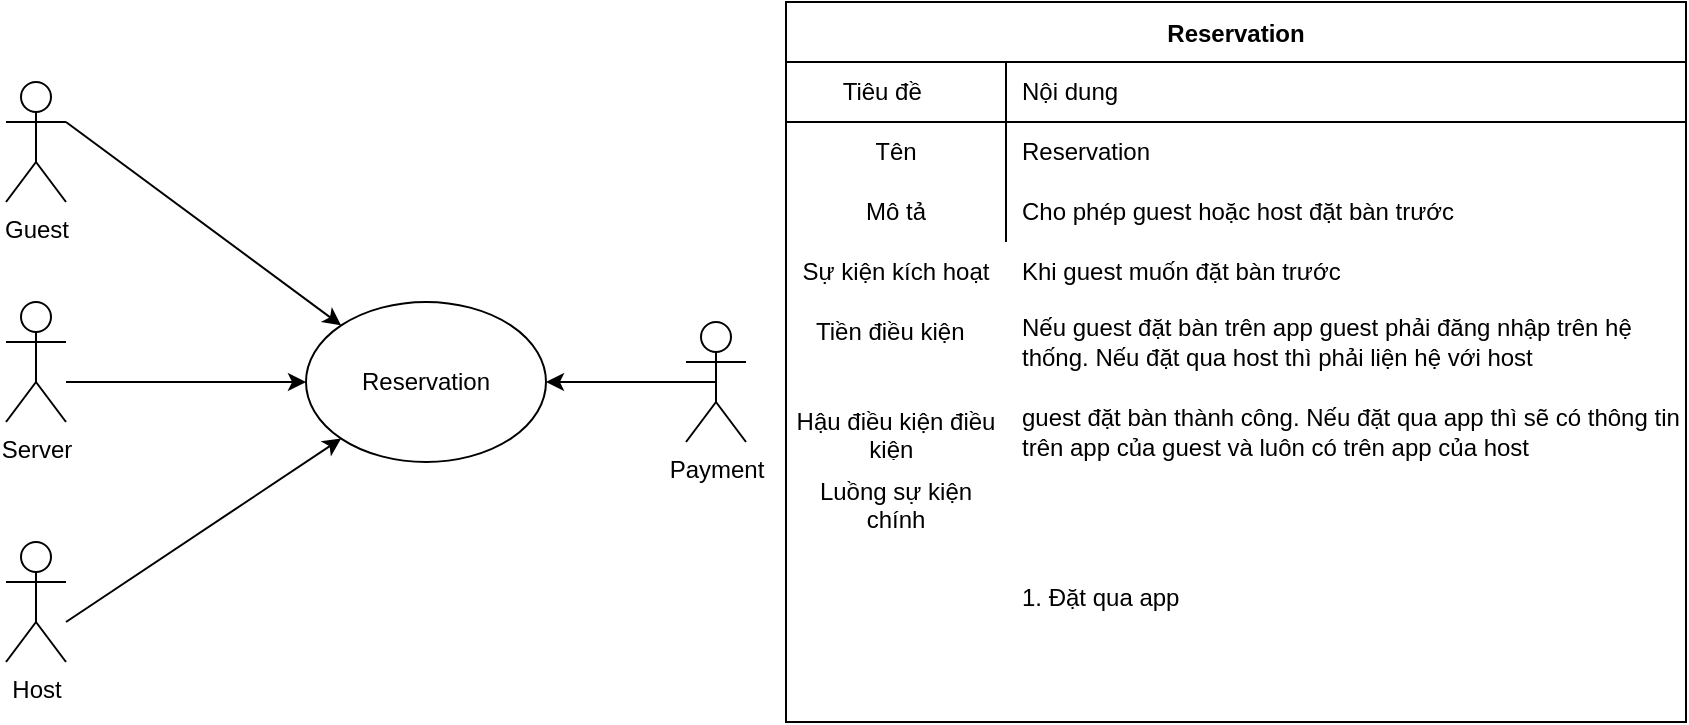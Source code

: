 <mxfile version="15.8.3" type="device"><diagram id="sM-oWTT8C37mHdTifCyK" name="Page-1"><mxGraphModel dx="1422" dy="754" grid="1" gridSize="10" guides="1" tooltips="1" connect="1" arrows="1" fold="1" page="1" pageScale="1" pageWidth="850" pageHeight="1100" math="0" shadow="0"><root><mxCell id="0"/><mxCell id="1" parent="0"/><mxCell id="Ahv8ZuXuYwNWO27f7WBv-1" value="Guest" style="shape=umlActor;verticalLabelPosition=bottom;verticalAlign=top;html=1;outlineConnect=0;" parent="1" vertex="1"><mxGeometry x="10" y="40" width="30" height="60" as="geometry"/></mxCell><mxCell id="Ahv8ZuXuYwNWO27f7WBv-5" value="Host" style="shape=umlActor;verticalLabelPosition=bottom;verticalAlign=top;html=1;outlineConnect=0;" parent="1" vertex="1"><mxGeometry x="10" y="270" width="30" height="60" as="geometry"/></mxCell><mxCell id="Ahv8ZuXuYwNWO27f7WBv-6" value="Server" style="shape=umlActor;verticalLabelPosition=bottom;verticalAlign=top;html=1;outlineConnect=0;" parent="1" vertex="1"><mxGeometry x="10" y="150" width="30" height="60" as="geometry"/></mxCell><mxCell id="Ahv8ZuXuYwNWO27f7WBv-12" style="edgeStyle=orthogonalEdgeStyle;rounded=0;orthogonalLoop=1;jettySize=auto;html=1;exitX=0.5;exitY=0.5;exitDx=0;exitDy=0;exitPerimeter=0;entryX=1;entryY=0.5;entryDx=0;entryDy=0;" parent="1" source="Ahv8ZuXuYwNWO27f7WBv-7" target="Ahv8ZuXuYwNWO27f7WBv-8" edge="1"><mxGeometry relative="1" as="geometry"><mxPoint x="410" y="200" as="targetPoint"/></mxGeometry></mxCell><mxCell id="Ahv8ZuXuYwNWO27f7WBv-7" value="Payment" style="shape=umlActor;verticalLabelPosition=bottom;verticalAlign=top;html=1;outlineConnect=0;" parent="1" vertex="1"><mxGeometry x="350" y="160" width="30" height="60" as="geometry"/></mxCell><mxCell id="Ahv8ZuXuYwNWO27f7WBv-8" value="Reservation" style="ellipse;whiteSpace=wrap;html=1;" parent="1" vertex="1"><mxGeometry x="160" y="150" width="120" height="80" as="geometry"/></mxCell><mxCell id="Ahv8ZuXuYwNWO27f7WBv-9" value="" style="endArrow=classic;html=1;rounded=0;exitX=1;exitY=0.333;exitDx=0;exitDy=0;exitPerimeter=0;entryX=0;entryY=0;entryDx=0;entryDy=0;" parent="1" source="Ahv8ZuXuYwNWO27f7WBv-1" target="Ahv8ZuXuYwNWO27f7WBv-8" edge="1"><mxGeometry width="50" height="50" relative="1" as="geometry"><mxPoint x="400" y="420" as="sourcePoint"/><mxPoint x="450" y="370" as="targetPoint"/></mxGeometry></mxCell><mxCell id="Ahv8ZuXuYwNWO27f7WBv-10" value="" style="endArrow=classic;html=1;rounded=0;exitX=1;exitY=0.333;exitDx=0;exitDy=0;exitPerimeter=0;entryX=0;entryY=1;entryDx=0;entryDy=0;" parent="1" target="Ahv8ZuXuYwNWO27f7WBv-8" edge="1"><mxGeometry width="50" height="50" relative="1" as="geometry"><mxPoint x="40" y="310" as="sourcePoint"/><mxPoint x="177.574" y="411.716" as="targetPoint"/></mxGeometry></mxCell><mxCell id="Ahv8ZuXuYwNWO27f7WBv-11" value="" style="endArrow=classic;html=1;rounded=0;exitX=1;exitY=0.333;exitDx=0;exitDy=0;exitPerimeter=0;entryX=0;entryY=0.5;entryDx=0;entryDy=0;" parent="1" target="Ahv8ZuXuYwNWO27f7WBv-8" edge="1"><mxGeometry width="50" height="50" relative="1" as="geometry"><mxPoint x="40" y="190" as="sourcePoint"/><mxPoint x="177.574" y="291.716" as="targetPoint"/></mxGeometry></mxCell><mxCell id="Ahv8ZuXuYwNWO27f7WBv-31" value="Reservation" style="shape=table;startSize=30;container=1;collapsible=0;childLayout=tableLayout;fixedRows=1;rowLines=0;fontStyle=1;align=center;pointerEvents=1;" parent="1" vertex="1"><mxGeometry x="400" width="450" height="360" as="geometry"/></mxCell><mxCell id="Ahv8ZuXuYwNWO27f7WBv-32" value="" style="shape=partialRectangle;html=1;whiteSpace=wrap;collapsible=0;dropTarget=0;pointerEvents=1;fillColor=none;top=0;left=0;bottom=1;right=0;points=[[0,0.5],[1,0.5]];portConstraint=eastwest;" parent="Ahv8ZuXuYwNWO27f7WBv-31" vertex="1"><mxGeometry y="30" width="450" height="30" as="geometry"/></mxCell><mxCell id="Ahv8ZuXuYwNWO27f7WBv-33" value="Tiêu đề&amp;nbsp;&lt;span style=&quot;white-space: pre&quot;&gt;&#9;&lt;/span&gt;" style="shape=partialRectangle;html=1;whiteSpace=wrap;connectable=0;fillColor=none;top=0;left=0;bottom=0;right=0;overflow=hidden;pointerEvents=1;" parent="Ahv8ZuXuYwNWO27f7WBv-32" vertex="1"><mxGeometry width="110" height="30" as="geometry"><mxRectangle width="110" height="30" as="alternateBounds"/></mxGeometry></mxCell><mxCell id="Ahv8ZuXuYwNWO27f7WBv-34" value="Nội dung" style="shape=partialRectangle;html=1;whiteSpace=wrap;connectable=0;fillColor=none;top=0;left=0;bottom=0;right=0;align=left;spacingLeft=6;overflow=hidden;pointerEvents=1;" parent="Ahv8ZuXuYwNWO27f7WBv-32" vertex="1"><mxGeometry x="110" width="340" height="30" as="geometry"><mxRectangle width="340" height="30" as="alternateBounds"/></mxGeometry></mxCell><mxCell id="Ahv8ZuXuYwNWO27f7WBv-35" value="" style="shape=partialRectangle;html=1;whiteSpace=wrap;collapsible=0;dropTarget=0;pointerEvents=1;fillColor=none;top=0;left=0;bottom=0;right=0;points=[[0,0.5],[1,0.5]];portConstraint=eastwest;" parent="Ahv8ZuXuYwNWO27f7WBv-31" vertex="1"><mxGeometry y="60" width="450" height="30" as="geometry"/></mxCell><mxCell id="Ahv8ZuXuYwNWO27f7WBv-36" value="Tên" style="shape=partialRectangle;html=1;whiteSpace=wrap;connectable=0;fillColor=none;top=0;left=0;bottom=0;right=0;overflow=hidden;pointerEvents=1;" parent="Ahv8ZuXuYwNWO27f7WBv-35" vertex="1"><mxGeometry width="110" height="30" as="geometry"><mxRectangle width="110" height="30" as="alternateBounds"/></mxGeometry></mxCell><mxCell id="Ahv8ZuXuYwNWO27f7WBv-37" value="Reservation" style="shape=partialRectangle;html=1;whiteSpace=wrap;connectable=0;fillColor=none;top=0;left=0;bottom=0;right=0;align=left;spacingLeft=6;overflow=hidden;pointerEvents=1;" parent="Ahv8ZuXuYwNWO27f7WBv-35" vertex="1"><mxGeometry x="110" width="340" height="30" as="geometry"><mxRectangle width="340" height="30" as="alternateBounds"/></mxGeometry></mxCell><mxCell id="Ahv8ZuXuYwNWO27f7WBv-38" value="" style="shape=partialRectangle;html=1;whiteSpace=wrap;collapsible=0;dropTarget=0;pointerEvents=1;fillColor=none;top=0;left=0;bottom=0;right=0;points=[[0,0.5],[1,0.5]];portConstraint=eastwest;" parent="Ahv8ZuXuYwNWO27f7WBv-31" vertex="1"><mxGeometry y="90" width="450" height="30" as="geometry"/></mxCell><mxCell id="Ahv8ZuXuYwNWO27f7WBv-39" value="Mô tả" style="shape=partialRectangle;html=1;whiteSpace=wrap;connectable=0;fillColor=none;top=0;left=0;bottom=0;right=0;overflow=hidden;pointerEvents=1;" parent="Ahv8ZuXuYwNWO27f7WBv-38" vertex="1"><mxGeometry width="110" height="30" as="geometry"><mxRectangle width="110" height="30" as="alternateBounds"/></mxGeometry></mxCell><mxCell id="Ahv8ZuXuYwNWO27f7WBv-40" value="Cho phép guest hoặc host đặt bàn trước" style="shape=partialRectangle;html=1;whiteSpace=wrap;connectable=0;fillColor=none;top=0;left=0;bottom=0;right=0;align=left;spacingLeft=6;overflow=hidden;pointerEvents=1;" parent="Ahv8ZuXuYwNWO27f7WBv-38" vertex="1"><mxGeometry x="110" width="340" height="30" as="geometry"><mxRectangle width="340" height="30" as="alternateBounds"/></mxGeometry></mxCell><mxCell id="e7lfgXEmCdrOc9CBWJ3F-1" value="Sự kiện kích hoạt" style="shape=partialRectangle;html=1;whiteSpace=wrap;connectable=0;fillColor=none;top=0;left=0;bottom=0;right=0;overflow=hidden;pointerEvents=1;" vertex="1" parent="1"><mxGeometry x="400" y="120" width="110" height="30" as="geometry"><mxRectangle width="90" height="30" as="alternateBounds"/></mxGeometry></mxCell><mxCell id="e7lfgXEmCdrOc9CBWJ3F-2" value="Khi guest muốn đặt bàn trước&amp;nbsp;" style="shape=partialRectangle;html=1;whiteSpace=wrap;connectable=0;fillColor=none;top=0;left=0;bottom=0;right=0;align=left;spacingLeft=6;overflow=hidden;pointerEvents=1;" vertex="1" parent="1"><mxGeometry x="510" y="120" width="340" height="30" as="geometry"><mxRectangle width="340" height="30" as="alternateBounds"/></mxGeometry></mxCell><mxCell id="e7lfgXEmCdrOc9CBWJ3F-3" value="Tiền điều kiện&lt;span style=&quot;white-space: pre&quot;&gt;&#9;&lt;/span&gt;" style="shape=partialRectangle;html=1;whiteSpace=wrap;connectable=0;fillColor=none;top=0;left=0;bottom=0;right=0;overflow=hidden;pointerEvents=1;" vertex="1" parent="1"><mxGeometry x="400" y="150" width="110" height="30" as="geometry"><mxRectangle width="90" height="30" as="alternateBounds"/></mxGeometry></mxCell><mxCell id="e7lfgXEmCdrOc9CBWJ3F-4" value="Nếu guest đặt bàn trên app guest phải đăng nhập trên hệ thống. Nếu đặt qua host thì phải liện hệ với host" style="shape=partialRectangle;html=1;whiteSpace=wrap;connectable=0;fillColor=none;top=0;left=0;bottom=0;right=0;align=left;spacingLeft=6;overflow=hidden;pointerEvents=1;" vertex="1" parent="1"><mxGeometry x="510" y="150" width="340" height="40" as="geometry"><mxRectangle width="340" height="30" as="alternateBounds"/></mxGeometry></mxCell><mxCell id="e7lfgXEmCdrOc9CBWJ3F-5" value="Hậu điều kiện điều kiện&lt;span style=&quot;white-space: pre&quot;&gt;&#9;&lt;/span&gt;" style="shape=partialRectangle;html=1;whiteSpace=wrap;connectable=0;fillColor=none;top=0;left=0;bottom=0;right=0;overflow=hidden;pointerEvents=1;" vertex="1" parent="1"><mxGeometry x="400" y="200" width="110" height="30" as="geometry"><mxRectangle width="90" height="30" as="alternateBounds"/></mxGeometry></mxCell><mxCell id="e7lfgXEmCdrOc9CBWJ3F-6" value="guest đặt bàn thành công. Nếu đặt qua app thì sẽ có thông tin trên app của guest và luôn có trên app của host&amp;nbsp;" style="shape=partialRectangle;html=1;whiteSpace=wrap;connectable=0;fillColor=none;top=0;left=0;bottom=0;right=0;align=left;spacingLeft=6;overflow=hidden;pointerEvents=1;" vertex="1" parent="1"><mxGeometry x="510" y="195" width="340" height="40" as="geometry"><mxRectangle width="340" height="30" as="alternateBounds"/></mxGeometry></mxCell><mxCell id="e7lfgXEmCdrOc9CBWJ3F-7" value="Luồng sự kiện chính" style="shape=partialRectangle;html=1;whiteSpace=wrap;connectable=0;fillColor=none;top=0;left=0;bottom=0;right=0;overflow=hidden;pointerEvents=1;" vertex="1" parent="1"><mxGeometry x="400" y="235" width="110" height="30" as="geometry"><mxRectangle width="90" height="30" as="alternateBounds"/></mxGeometry></mxCell><mxCell id="e7lfgXEmCdrOc9CBWJ3F-8" value="1. Đặt qua app&lt;br&gt;" style="shape=partialRectangle;html=1;whiteSpace=wrap;connectable=0;fillColor=none;top=0;left=0;bottom=0;right=0;align=left;spacingLeft=6;overflow=hidden;pointerEvents=1;" vertex="1" parent="1"><mxGeometry x="510" y="235" width="340" height="125" as="geometry"><mxRectangle width="340" height="30" as="alternateBounds"/></mxGeometry></mxCell></root></mxGraphModel></diagram></mxfile>
